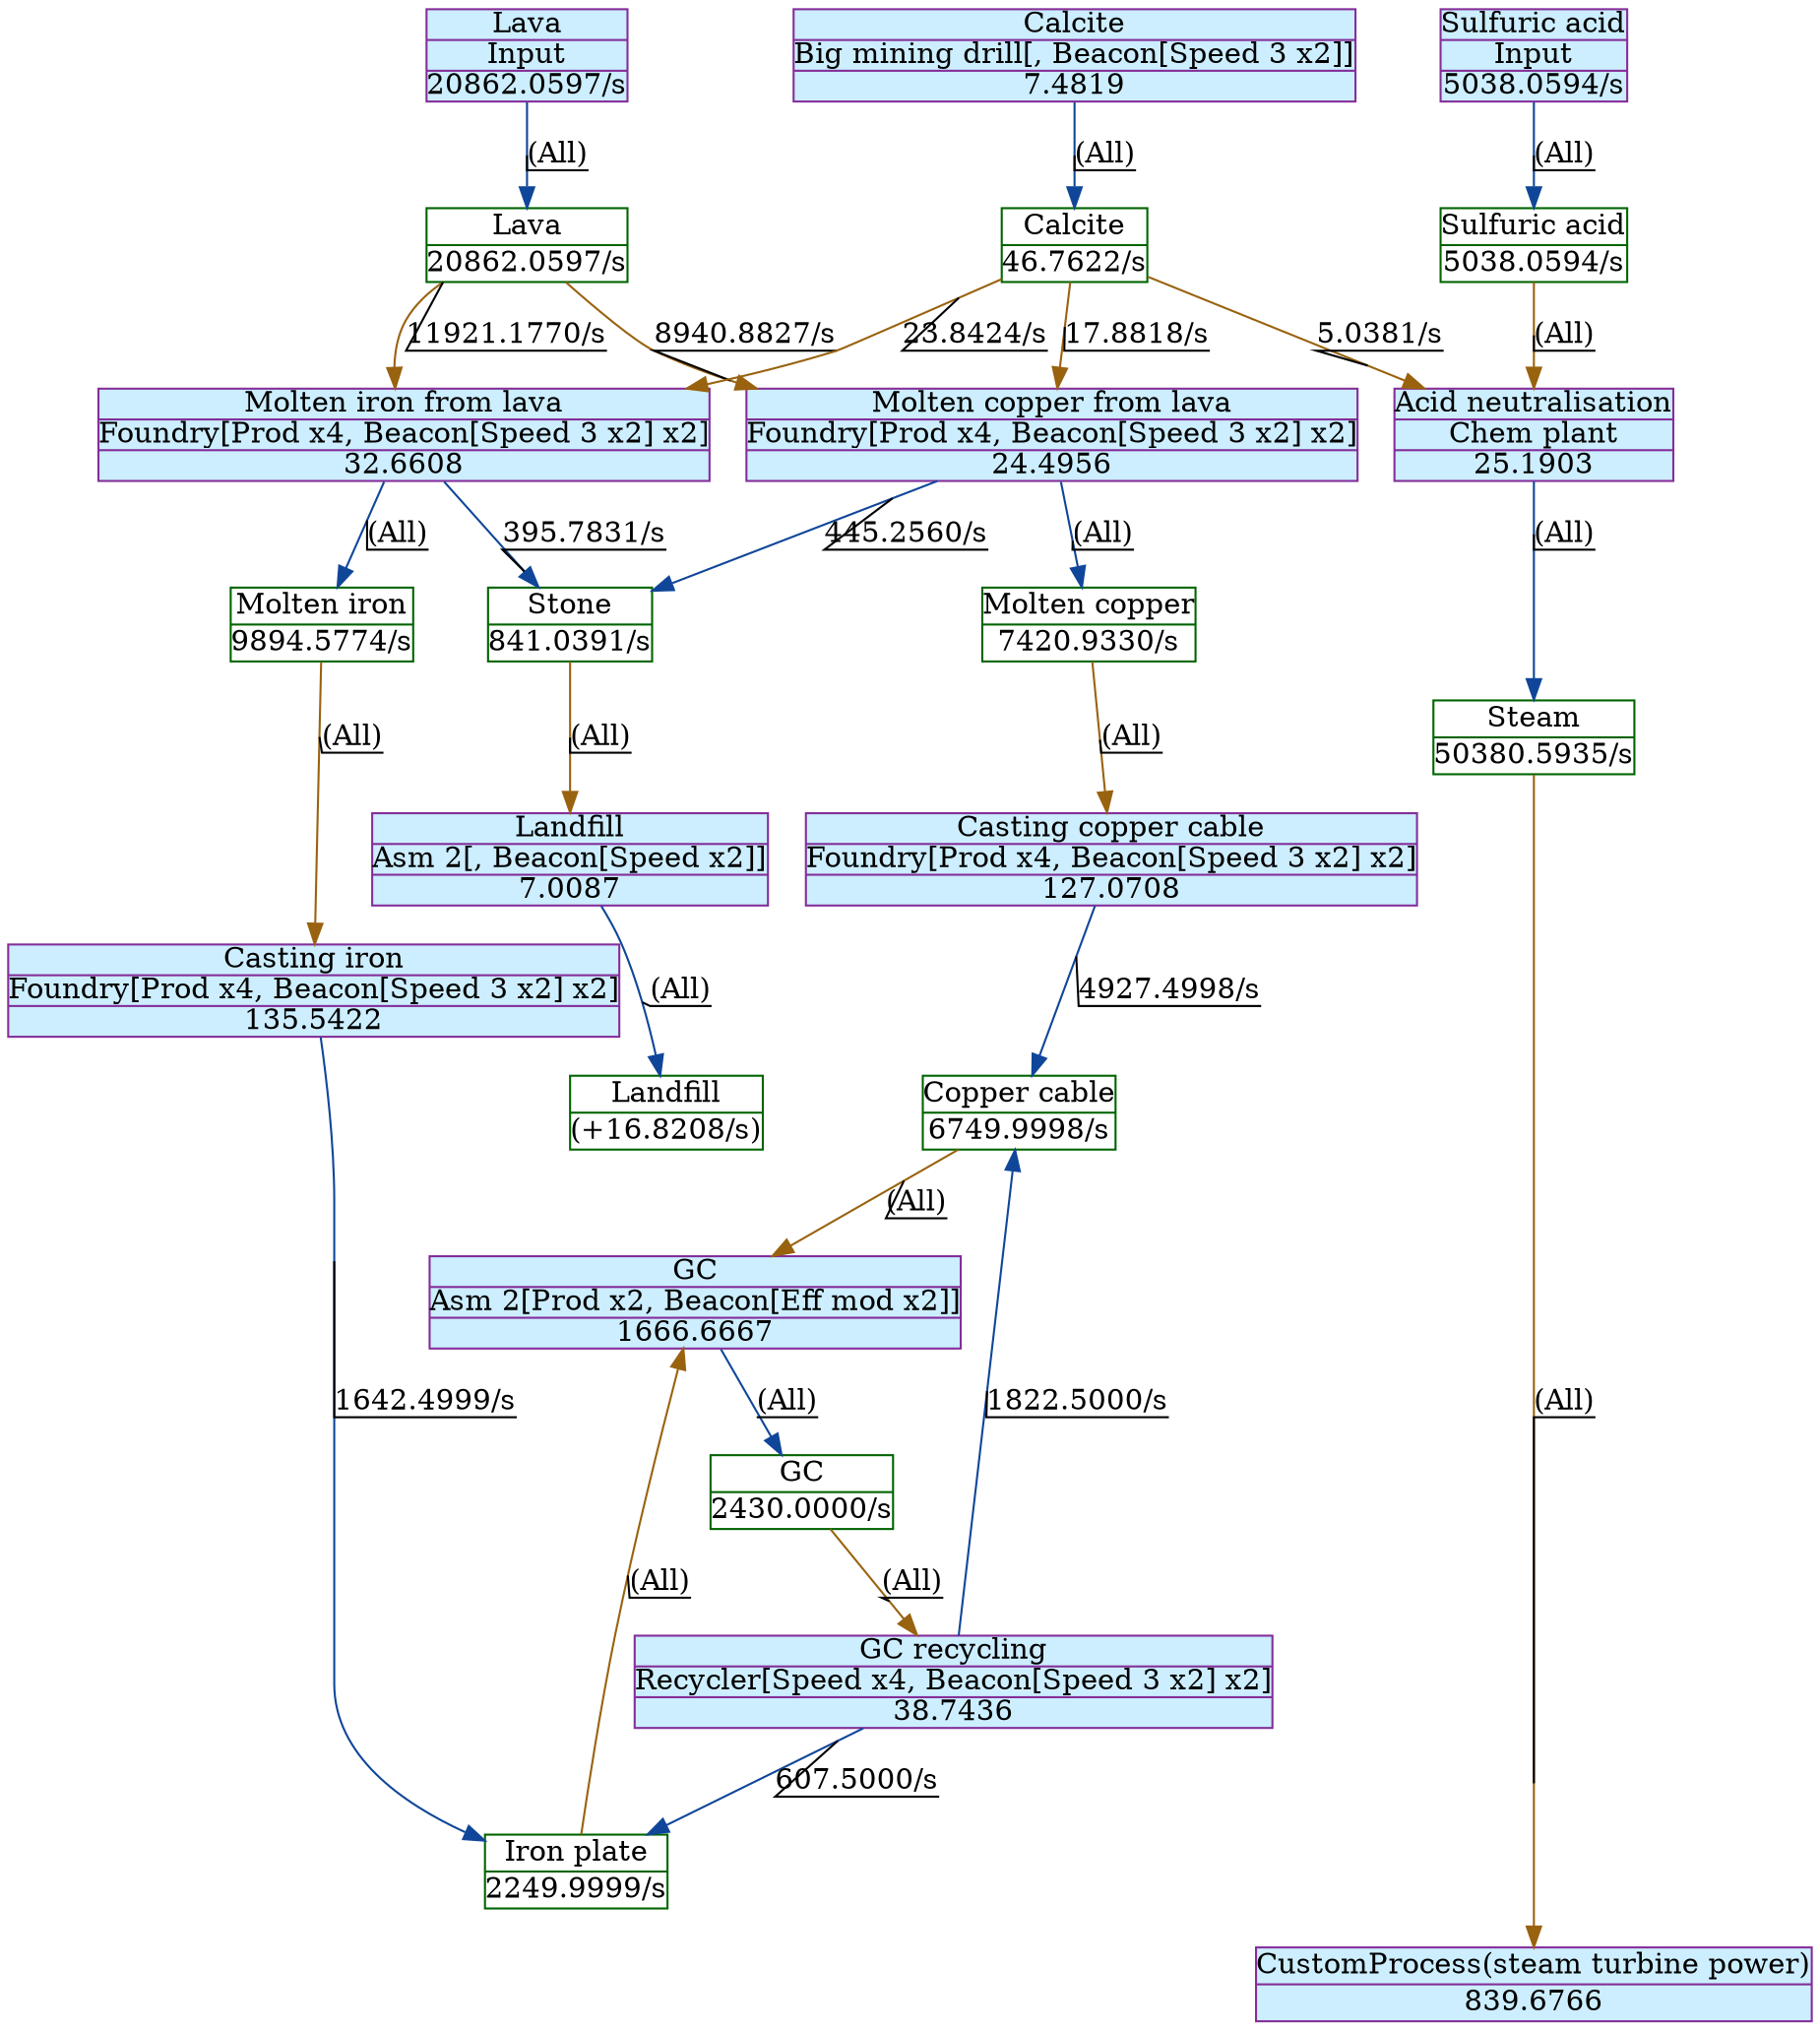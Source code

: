 digraph {
    layout="dot"
    concentrate=true
    node [shape="record"; margin=0]
    edge [decorate=true]
    0 [color="#006400"; label="{Lava|20862.0597/s}"]
    1 [color="#006400"; label="{Landfill|(+16.8208/s)}"]
    2 [color="#006400"; label="{Stone|841.0391/s}"]
    3 [color="#006400"; label="{Steam|50380.5935/s}"]
    4 [color="#006400"; label="{GC|2430.0000/s}"]
    5 [color="#006400"; label="{Copper cable|6749.9998/s}"]
    6 [color="#006400"; label="{Iron plate|2249.9999/s}"]
    7 [color="#006400"; label="{Molten copper|7420.9330/s}"]
    8 [color="#006400"; label="{Calcite|46.7622/s}"]
    9 [color="#006400"; label="{Sulfuric acid|5038.0594/s}"]
    10 [color="#006400"; label="{Molten iron|9894.5774/s}"]
    11 [style="filled"; color="#842e99"; fillcolor="#cceeff"; label="{Lava|Input|20862.0597/s}"]
    12 [style="filled"; color="#842e99"; fillcolor="#cceeff"; label="{Landfill|Asm 2[, Beacon[Speed x2]]|7.0087}"]
    13 [style="filled"; color="#842e99"; fillcolor="#cceeff"; label="{CustomProcess(steam turbine power)|839.6766}"]
    14 [style="filled"; color="#842e99"; fillcolor="#cceeff"; label="{GC recycling|Recycler[Speed x4, Beacon[Speed 3 x2] x2]|38.7436}"]
    15 [style="filled"; color="#842e99"; fillcolor="#cceeff"; label="{Molten copper from lava|Foundry[Prod x4, Beacon[Speed 3 x2] x2]|24.4956}"]
    16 [style="filled"; color="#842e99"; fillcolor="#cceeff"; label="{Sulfuric acid|Input|5038.0594/s}"]
    17 [style="filled"; color="#842e99"; fillcolor="#cceeff"; label="{Casting copper cable|Foundry[Prod x4, Beacon[Speed 3 x2] x2]|127.0708}"]
    18 [style="filled"; color="#842e99"; fillcolor="#cceeff"; label="{GC|Asm 2[Prod x2, Beacon[Eff mod x2]]|1666.6667}"]
    19 [style="filled"; color="#842e99"; fillcolor="#cceeff"; label="{Casting iron|Foundry[Prod x4, Beacon[Speed 3 x2] x2]|135.5422}"]
    20 [style="filled"; color="#842e99"; fillcolor="#cceeff"; label="{Molten iron from lava|Foundry[Prod x4, Beacon[Speed 3 x2] x2]|32.6608}"]
    21 [style="filled"; color="#842e99"; fillcolor="#cceeff"; label="{Acid neutralisation|Chem plant|25.1903}"]
    22 [style="filled"; color="#842e99"; fillcolor="#cceeff"; label="{Calcite|Big mining drill[, Beacon[Speed 3 x2]]|7.4819}"]
    0 -> 15 [color="#99620f"; label="8940.8827/s
"]
    0 -> 20 [color="#99620f"; label="11921.1770/s
"]
    2 -> 12 [color="#99620f"; label="(All)"]
    3 -> 13 [color="#99620f"; label="(All)"]
    4 -> 14 [color="#99620f"; label="(All)"]
    5 -> 18 [color="#99620f"; label="(All)"]
    6 -> 18 [color="#99620f"; label="(All)"]
    7 -> 17 [color="#99620f"; label="(All)"]
    8 -> 15 [color="#99620f"; label="17.8818/s
"]
    8 -> 20 [color="#99620f"; label="23.8424/s
"]
    8 -> 21 [color="#99620f"; label="5.0381/s
"]
    9 -> 21 [color="#99620f"; label="(All)"]
    10 -> 19 [color="#99620f"; label="(All)"]
    11 -> 0 [color="#0f4699"; label="(All)"]
    12 -> 1 [color="#0f4699"; label="(All)"]
    14 -> 5 [color="#0f4699"; label="1822.5000/s
"]
    14 -> 6 [color="#0f4699"; label="607.5000/s
"]
    15 -> 7 [color="#0f4699"; label="(All)"]
    15 -> 2 [color="#0f4699"; label="445.2560/s
"]
    16 -> 9 [color="#0f4699"; label="(All)"]
    17 -> 5 [color="#0f4699"; label="4927.4998/s
"]
    18 -> 4 [color="#0f4699"; label="(All)"]
    19 -> 6 [color="#0f4699"; label="1642.4999/s
"]
    20 -> 2 [color="#0f4699"; label="395.7831/s
"]
    20 -> 10 [color="#0f4699"; label="(All)"]
    21 -> 3 [color="#0f4699"; label="(All)"]
    22 -> 8 [color="#0f4699"; label="(All)"]
    subgraph {
        rank="source"
        11
        16
        22
    }
    subgraph {
        rank="sink"
        13
    }
}
